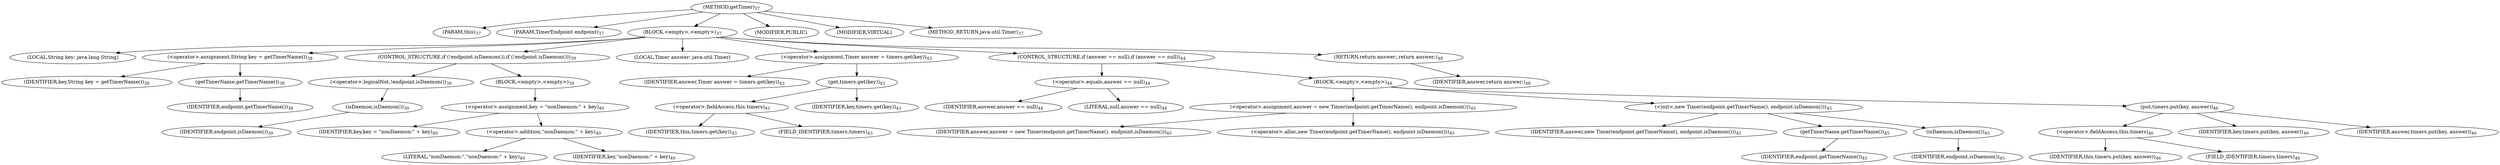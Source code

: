 digraph "getTimer" {  
"18" [label = <(METHOD,getTimer)<SUB>37</SUB>> ]
"19" [label = <(PARAM,this)<SUB>37</SUB>> ]
"20" [label = <(PARAM,TimerEndpoint endpoint)<SUB>37</SUB>> ]
"21" [label = <(BLOCK,&lt;empty&gt;,&lt;empty&gt;)<SUB>37</SUB>> ]
"22" [label = <(LOCAL,String key: java.lang.String)> ]
"23" [label = <(&lt;operator&gt;.assignment,String key = getTimerName())<SUB>38</SUB>> ]
"24" [label = <(IDENTIFIER,key,String key = getTimerName())<SUB>38</SUB>> ]
"25" [label = <(getTimerName,getTimerName())<SUB>38</SUB>> ]
"26" [label = <(IDENTIFIER,endpoint,getTimerName())<SUB>38</SUB>> ]
"27" [label = <(CONTROL_STRUCTURE,if (!endpoint.isDaemon()),if (!endpoint.isDaemon()))<SUB>39</SUB>> ]
"28" [label = <(&lt;operator&gt;.logicalNot,!endpoint.isDaemon())<SUB>39</SUB>> ]
"29" [label = <(isDaemon,isDaemon())<SUB>39</SUB>> ]
"30" [label = <(IDENTIFIER,endpoint,isDaemon())<SUB>39</SUB>> ]
"31" [label = <(BLOCK,&lt;empty&gt;,&lt;empty&gt;)<SUB>39</SUB>> ]
"32" [label = <(&lt;operator&gt;.assignment,key = &quot;nonDaemon:&quot; + key)<SUB>40</SUB>> ]
"33" [label = <(IDENTIFIER,key,key = &quot;nonDaemon:&quot; + key)<SUB>40</SUB>> ]
"34" [label = <(&lt;operator&gt;.addition,&quot;nonDaemon:&quot; + key)<SUB>40</SUB>> ]
"35" [label = <(LITERAL,&quot;nonDaemon:&quot;,&quot;nonDaemon:&quot; + key)<SUB>40</SUB>> ]
"36" [label = <(IDENTIFIER,key,&quot;nonDaemon:&quot; + key)<SUB>40</SUB>> ]
"4" [label = <(LOCAL,Timer answer: java.util.Timer)> ]
"37" [label = <(&lt;operator&gt;.assignment,Timer answer = timers.get(key))<SUB>43</SUB>> ]
"38" [label = <(IDENTIFIER,answer,Timer answer = timers.get(key))<SUB>43</SUB>> ]
"39" [label = <(get,timers.get(key))<SUB>43</SUB>> ]
"40" [label = <(&lt;operator&gt;.fieldAccess,this.timers)<SUB>43</SUB>> ]
"41" [label = <(IDENTIFIER,this,timers.get(key))<SUB>43</SUB>> ]
"42" [label = <(FIELD_IDENTIFIER,timers,timers)<SUB>43</SUB>> ]
"43" [label = <(IDENTIFIER,key,timers.get(key))<SUB>43</SUB>> ]
"44" [label = <(CONTROL_STRUCTURE,if (answer == null),if (answer == null))<SUB>44</SUB>> ]
"45" [label = <(&lt;operator&gt;.equals,answer == null)<SUB>44</SUB>> ]
"46" [label = <(IDENTIFIER,answer,answer == null)<SUB>44</SUB>> ]
"47" [label = <(LITERAL,null,answer == null)<SUB>44</SUB>> ]
"48" [label = <(BLOCK,&lt;empty&gt;,&lt;empty&gt;)<SUB>44</SUB>> ]
"49" [label = <(&lt;operator&gt;.assignment,answer = new Timer(endpoint.getTimerName(), endpoint.isDaemon()))<SUB>45</SUB>> ]
"50" [label = <(IDENTIFIER,answer,answer = new Timer(endpoint.getTimerName(), endpoint.isDaemon()))<SUB>45</SUB>> ]
"51" [label = <(&lt;operator&gt;.alloc,new Timer(endpoint.getTimerName(), endpoint.isDaemon()))<SUB>45</SUB>> ]
"52" [label = <(&lt;init&gt;,new Timer(endpoint.getTimerName(), endpoint.isDaemon()))<SUB>45</SUB>> ]
"3" [label = <(IDENTIFIER,answer,new Timer(endpoint.getTimerName(), endpoint.isDaemon()))<SUB>45</SUB>> ]
"53" [label = <(getTimerName,getTimerName())<SUB>45</SUB>> ]
"54" [label = <(IDENTIFIER,endpoint,getTimerName())<SUB>45</SUB>> ]
"55" [label = <(isDaemon,isDaemon())<SUB>45</SUB>> ]
"56" [label = <(IDENTIFIER,endpoint,isDaemon())<SUB>45</SUB>> ]
"57" [label = <(put,timers.put(key, answer))<SUB>46</SUB>> ]
"58" [label = <(&lt;operator&gt;.fieldAccess,this.timers)<SUB>46</SUB>> ]
"59" [label = <(IDENTIFIER,this,timers.put(key, answer))<SUB>46</SUB>> ]
"60" [label = <(FIELD_IDENTIFIER,timers,timers)<SUB>46</SUB>> ]
"61" [label = <(IDENTIFIER,key,timers.put(key, answer))<SUB>46</SUB>> ]
"62" [label = <(IDENTIFIER,answer,timers.put(key, answer))<SUB>46</SUB>> ]
"63" [label = <(RETURN,return answer;,return answer;)<SUB>48</SUB>> ]
"64" [label = <(IDENTIFIER,answer,return answer;)<SUB>48</SUB>> ]
"65" [label = <(MODIFIER,PUBLIC)> ]
"66" [label = <(MODIFIER,VIRTUAL)> ]
"67" [label = <(METHOD_RETURN,java.util.Timer)<SUB>37</SUB>> ]
  "18" -> "19" 
  "18" -> "20" 
  "18" -> "21" 
  "18" -> "65" 
  "18" -> "66" 
  "18" -> "67" 
  "21" -> "22" 
  "21" -> "23" 
  "21" -> "27" 
  "21" -> "4" 
  "21" -> "37" 
  "21" -> "44" 
  "21" -> "63" 
  "23" -> "24" 
  "23" -> "25" 
  "25" -> "26" 
  "27" -> "28" 
  "27" -> "31" 
  "28" -> "29" 
  "29" -> "30" 
  "31" -> "32" 
  "32" -> "33" 
  "32" -> "34" 
  "34" -> "35" 
  "34" -> "36" 
  "37" -> "38" 
  "37" -> "39" 
  "39" -> "40" 
  "39" -> "43" 
  "40" -> "41" 
  "40" -> "42" 
  "44" -> "45" 
  "44" -> "48" 
  "45" -> "46" 
  "45" -> "47" 
  "48" -> "49" 
  "48" -> "52" 
  "48" -> "57" 
  "49" -> "50" 
  "49" -> "51" 
  "52" -> "3" 
  "52" -> "53" 
  "52" -> "55" 
  "53" -> "54" 
  "55" -> "56" 
  "57" -> "58" 
  "57" -> "61" 
  "57" -> "62" 
  "58" -> "59" 
  "58" -> "60" 
  "63" -> "64" 
}
